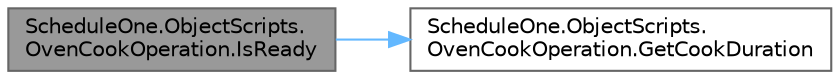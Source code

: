 digraph "ScheduleOne.ObjectScripts.OvenCookOperation.IsReady"
{
 // LATEX_PDF_SIZE
  bgcolor="transparent";
  edge [fontname=Helvetica,fontsize=10,labelfontname=Helvetica,labelfontsize=10];
  node [fontname=Helvetica,fontsize=10,shape=box,height=0.2,width=0.4];
  rankdir="LR";
  Node1 [id="Node000001",label="ScheduleOne.ObjectScripts.\lOvenCookOperation.IsReady",height=0.2,width=0.4,color="gray40", fillcolor="grey60", style="filled", fontcolor="black",tooltip=" "];
  Node1 -> Node2 [id="edge1_Node000001_Node000002",color="steelblue1",style="solid",tooltip=" "];
  Node2 [id="Node000002",label="ScheduleOne.ObjectScripts.\lOvenCookOperation.GetCookDuration",height=0.2,width=0.4,color="grey40", fillcolor="white", style="filled",URL="$class_schedule_one_1_1_object_scripts_1_1_oven_cook_operation.html#a5bb188548840185ba99ff3edba741147",tooltip=" "];
}

